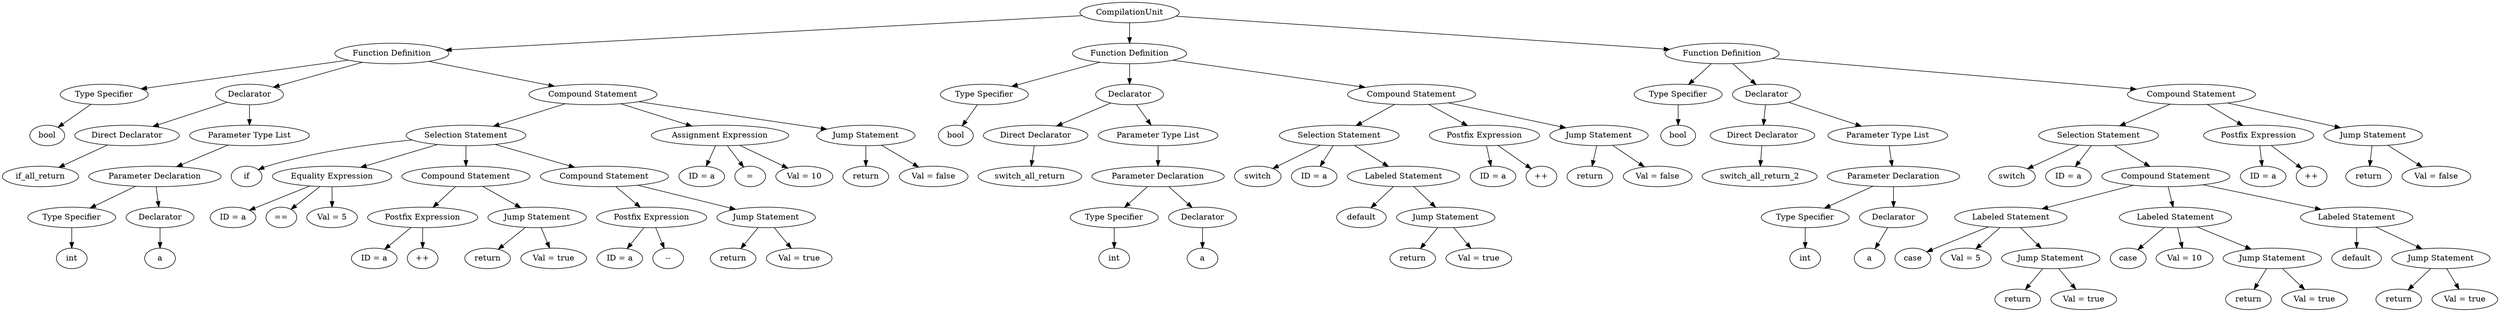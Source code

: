 digraph G {
		Q0[label="CompilationUnit"];
		Q0 -> Q1
		Q1[label="Function Definition"];
		Q1 -> Q2
		Q2[label="Type Specifier"];
		Q2 -> Q3
		Q3[label="bool"];
		Q1 -> Q4
		Q4[label="Declarator"];
		Q4 -> Q5
		Q5[label="Direct Declarator"];
		Q5 -> Q6
		Q6[label="if_all_return"];
		Q4 -> Q7
		Q7[label="Parameter Type List"];
		Q7 -> Q8
		Q8[label="Parameter Declaration"];
		Q8 -> Q9
		Q9[label="Type Specifier"];
		Q9 -> Q10
		Q10[label="int"];
		Q8 -> Q11
		Q11[label="Declarator"];
		Q11 -> Q12
		Q12[label="a"];
		Q1 -> Q13
		Q13[label="Compound Statement"];
		Q13 -> Q14
		Q14[label="Selection Statement"];
		Q14 -> Q15
		Q15[label="if"];
		Q14 -> Q16
		Q16[label="Equality Expression"];
		Q16 -> Q17
		Q17[label="ID = a"];
		Q16 -> Q18
		Q18[label="=="];
		Q16 -> Q19
		Q19[label="Val = 5"];
		Q14 -> Q20
		Q20[label="Compound Statement"];
		Q20 -> Q21
		Q21[label="Postfix Expression"];
		Q21 -> Q22
		Q22[label="ID = a"];
		Q21 -> Q23
		Q23[label="++"];
		Q20 -> Q24
		Q24[label="Jump Statement"];
		Q24 -> Q25
		Q25[label="return"];
		Q24 -> Q26
		Q26[label="Val = true"];
		Q14 -> Q27
		Q27[label="Compound Statement"];
		Q27 -> Q28
		Q28[label="Postfix Expression"];
		Q28 -> Q29
		Q29[label="ID = a"];
		Q28 -> Q30
		Q30[label="--"];
		Q27 -> Q31
		Q31[label="Jump Statement"];
		Q31 -> Q32
		Q32[label="return"];
		Q31 -> Q33
		Q33[label="Val = true"];
		Q13 -> Q34
		Q34[label="Assignment Expression"];
		Q34 -> Q35
		Q35[label="ID = a"];
		Q34 -> Q36
		Q36[label="="];
		Q34 -> Q37
		Q37[label="Val = 10"];
		Q13 -> Q38
		Q38[label="Jump Statement"];
		Q38 -> Q39
		Q39[label="return"];
		Q38 -> Q40
		Q40[label="Val = false"];
		Q0 -> Q41
		Q41[label="Function Definition"];
		Q41 -> Q42
		Q42[label="Type Specifier"];
		Q42 -> Q43
		Q43[label="bool"];
		Q41 -> Q44
		Q44[label="Declarator"];
		Q44 -> Q45
		Q45[label="Direct Declarator"];
		Q45 -> Q46
		Q46[label="switch_all_return"];
		Q44 -> Q47
		Q47[label="Parameter Type List"];
		Q47 -> Q48
		Q48[label="Parameter Declaration"];
		Q48 -> Q49
		Q49[label="Type Specifier"];
		Q49 -> Q50
		Q50[label="int"];
		Q48 -> Q51
		Q51[label="Declarator"];
		Q51 -> Q52
		Q52[label="a"];
		Q41 -> Q53
		Q53[label="Compound Statement"];
		Q53 -> Q54
		Q54[label="Selection Statement"];
		Q54 -> Q55
		Q55[label="switch"];
		Q54 -> Q56
		Q56[label="ID = a"];
		Q54 -> Q57
		Q57[label="Labeled Statement"];
		Q57 -> Q58
		Q58[label="default"];
		Q57 -> Q59
		Q59[label="Jump Statement"];
		Q59 -> Q60
		Q60[label="return"];
		Q59 -> Q61
		Q61[label="Val = true"];
		Q53 -> Q62
		Q62[label="Postfix Expression"];
		Q62 -> Q63
		Q63[label="ID = a"];
		Q62 -> Q64
		Q64[label="++"];
		Q53 -> Q65
		Q65[label="Jump Statement"];
		Q65 -> Q66
		Q66[label="return"];
		Q65 -> Q67
		Q67[label="Val = false"];
		Q0 -> Q68
		Q68[label="Function Definition"];
		Q68 -> Q69
		Q69[label="Type Specifier"];
		Q69 -> Q70
		Q70[label="bool"];
		Q68 -> Q71
		Q71[label="Declarator"];
		Q71 -> Q72
		Q72[label="Direct Declarator"];
		Q72 -> Q73
		Q73[label="switch_all_return_2"];
		Q71 -> Q74
		Q74[label="Parameter Type List"];
		Q74 -> Q75
		Q75[label="Parameter Declaration"];
		Q75 -> Q76
		Q76[label="Type Specifier"];
		Q76 -> Q77
		Q77[label="int"];
		Q75 -> Q78
		Q78[label="Declarator"];
		Q78 -> Q79
		Q79[label="a"];
		Q68 -> Q80
		Q80[label="Compound Statement"];
		Q80 -> Q81
		Q81[label="Selection Statement"];
		Q81 -> Q82
		Q82[label="switch"];
		Q81 -> Q83
		Q83[label="ID = a"];
		Q81 -> Q84
		Q84[label="Compound Statement"];
		Q84 -> Q85
		Q85[label="Labeled Statement"];
		Q85 -> Q86
		Q86[label="case"];
		Q85 -> Q87
		Q87[label="Val = 5"];
		Q85 -> Q88
		Q88[label="Jump Statement"];
		Q88 -> Q89
		Q89[label="return"];
		Q88 -> Q90
		Q90[label="Val = true"];
		Q84 -> Q91
		Q91[label="Labeled Statement"];
		Q91 -> Q92
		Q92[label="case"];
		Q91 -> Q93
		Q93[label="Val = 10"];
		Q91 -> Q94
		Q94[label="Jump Statement"];
		Q94 -> Q95
		Q95[label="return"];
		Q94 -> Q96
		Q96[label="Val = true"];
		Q84 -> Q97
		Q97[label="Labeled Statement"];
		Q97 -> Q98
		Q98[label="default"];
		Q97 -> Q99
		Q99[label="Jump Statement"];
		Q99 -> Q100
		Q100[label="return"];
		Q99 -> Q101
		Q101[label="Val = true"];
		Q80 -> Q102
		Q102[label="Postfix Expression"];
		Q102 -> Q103
		Q103[label="ID = a"];
		Q102 -> Q104
		Q104[label="++"];
		Q80 -> Q105
		Q105[label="Jump Statement"];
		Q105 -> Q106
		Q106[label="return"];
		Q105 -> Q107
		Q107[label="Val = false"];
		
}